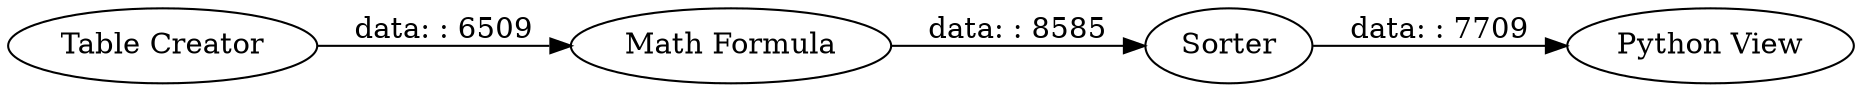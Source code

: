 digraph {
	"661987759779114769_11" [label="Python View"]
	"661987759779114769_10" [label="Math Formula"]
	"661987759779114769_3" [label="Table Creator"]
	"661987759779114769_9" [label=Sorter]
	"661987759779114769_3" -> "661987759779114769_10" [label="data: : 6509"]
	"661987759779114769_10" -> "661987759779114769_9" [label="data: : 8585"]
	"661987759779114769_9" -> "661987759779114769_11" [label="data: : 7709"]
	rankdir=LR
}
